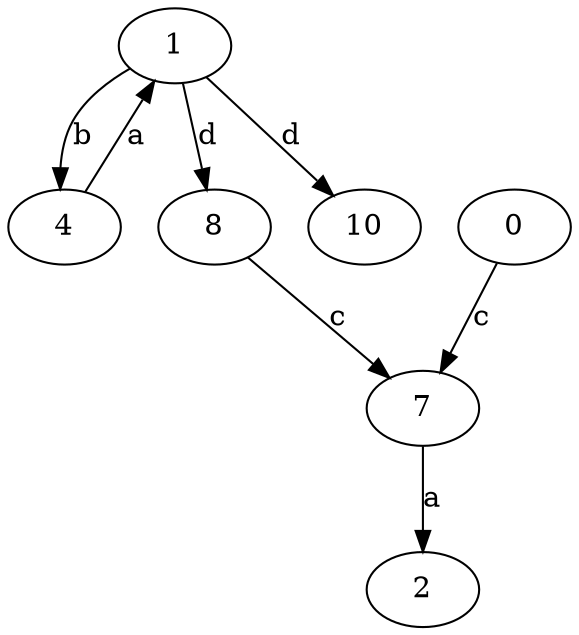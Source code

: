 strict digraph  {
1;
0;
2;
4;
7;
8;
10;
1 -> 4  [label=b];
1 -> 8  [label=d];
1 -> 10  [label=d];
0 -> 7  [label=c];
4 -> 1  [label=a];
7 -> 2  [label=a];
8 -> 7  [label=c];
}

